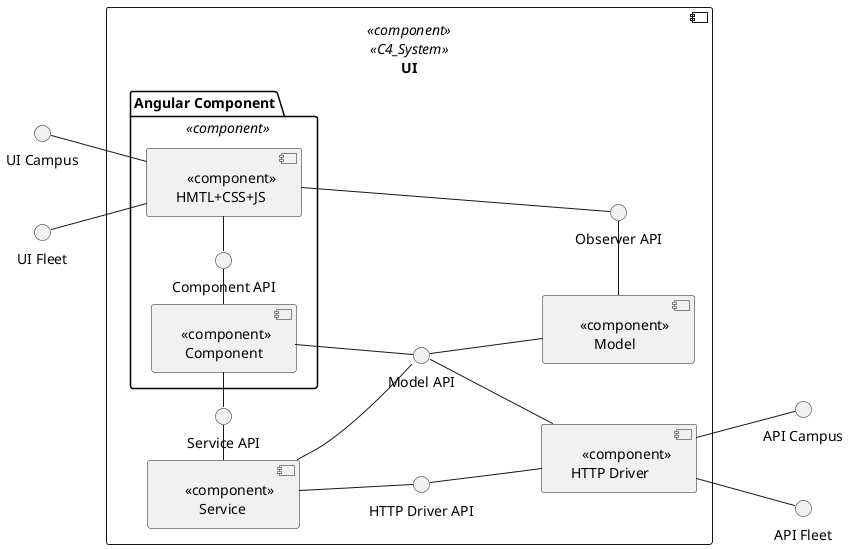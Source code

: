 @startuml
skinparam componentStyle uml2

' Define components as circles
() "UI Campus" as UIC
() "API Campus" as APIC
() "UI Fleet" as UIF
() "API Fleet" as APIF



' Define main system component
component "UI" <<component>><<C4_System>> {
    ' Define nested components within the system
    component "       <<component>>\n    HTTP Driver" as HTTP
    component "      <<component>>\n          Service" as S
    component "      <<component>>\n          Model" as M
    () "Service API" as SAPI
    () "HTTP Driver API" as HAPI
    () "Model API" as MAPI
    () "Observer API" as OAPI

    package "Angular Component"<<component>>{
        component "       <<component>>\n    HMTL+CSS+JS" as HTML
        () "Component API" as CAPI
        component "    <<component>>\n     Component" as C

    }

}
UIC -down- HTML
UIF -down- HTML
APIF -up- HTTP
APIC -up- HTTP
HTML -left-CAPI
CAPI -left-C
HTML -up-OAPI
C -left- SAPI
SAPI -left- S
S -down- HAPI
HAPI -down- HTTP
MAPI -up-C
MAPI -down-M
MAPI -up- S
M -right- OAPI
MAPI -right-HTTP




' Layout direction
left to right direction
@enduml
